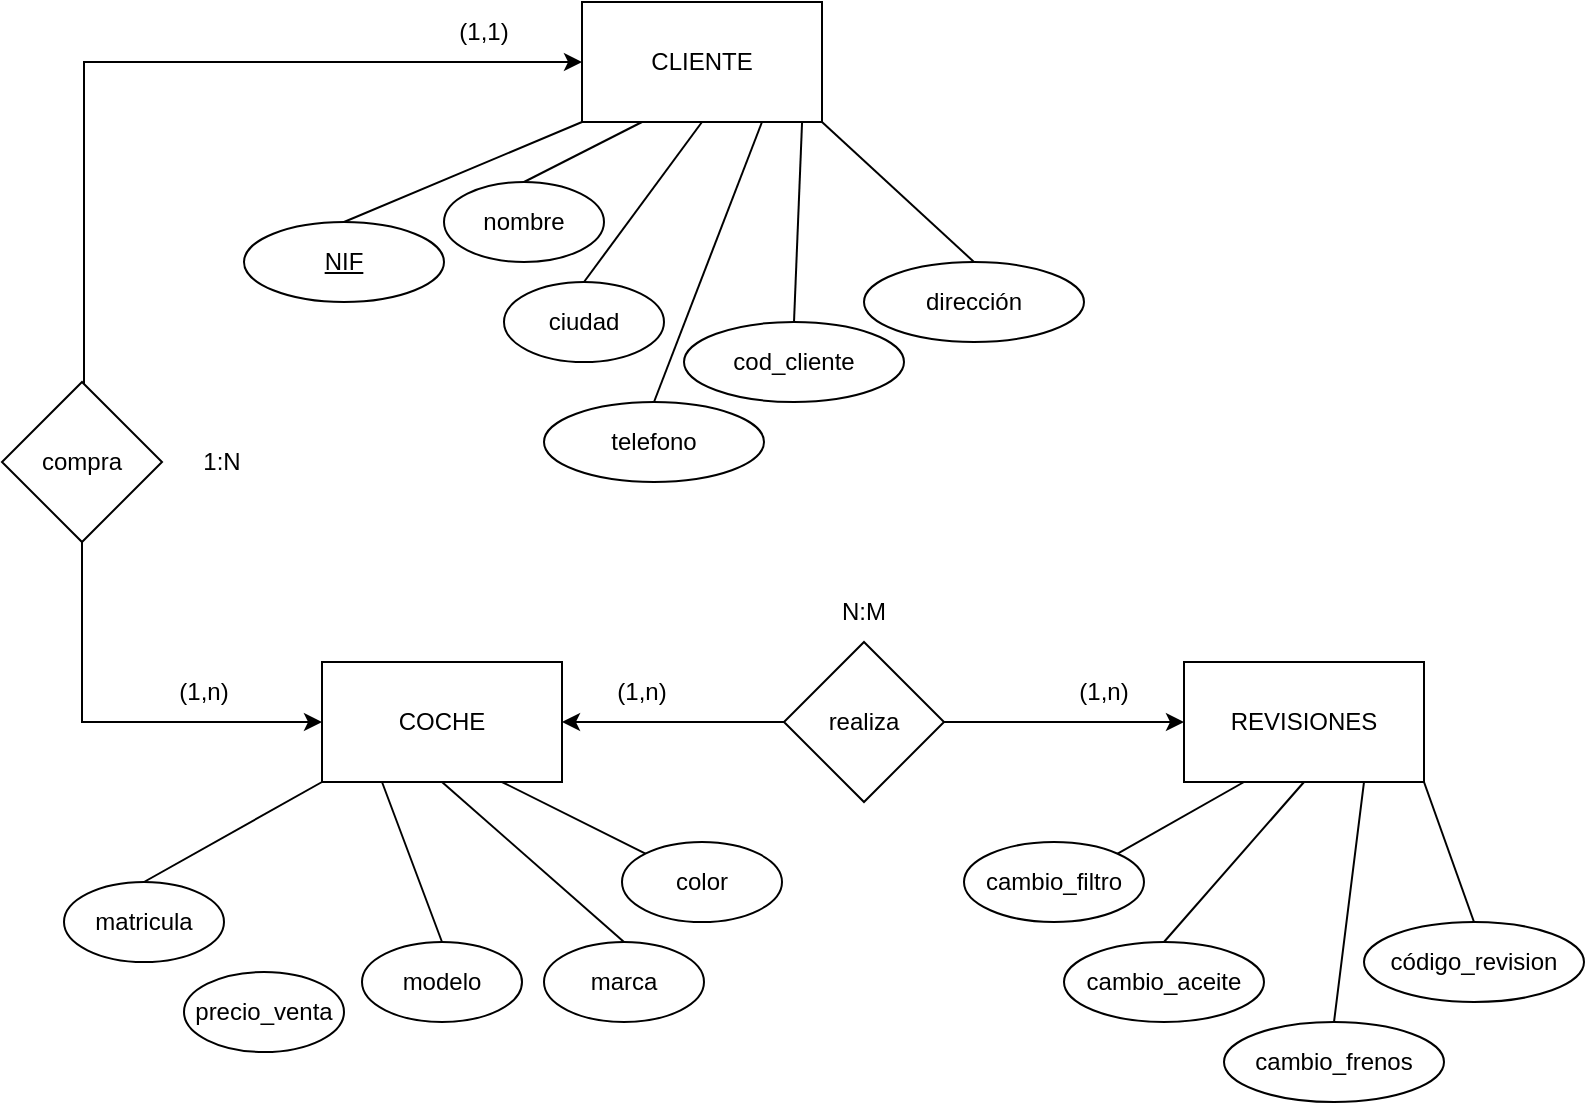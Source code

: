 <mxfile version="21.8.1" type="github">
  <diagram name="Página-1" id="8Bnbt17q5_xE-XtLdgAV">
    <mxGraphModel dx="1434" dy="752" grid="1" gridSize="10" guides="1" tooltips="1" connect="1" arrows="1" fold="1" page="1" pageScale="1" pageWidth="827" pageHeight="1169" math="0" shadow="0">
      <root>
        <mxCell id="0" />
        <mxCell id="1" parent="0" />
        <mxCell id="9--HTo7vSKpe2ujtOuyB-39" value="COCHE" style="rounded=0;whiteSpace=wrap;html=1;" parent="1" vertex="1">
          <mxGeometry x="189" y="390" width="120" height="60" as="geometry" />
        </mxCell>
        <mxCell id="9--HTo7vSKpe2ujtOuyB-41" value="REVISIONES" style="rounded=0;whiteSpace=wrap;html=1;" parent="1" vertex="1">
          <mxGeometry x="620" y="390" width="120" height="60" as="geometry" />
        </mxCell>
        <mxCell id="9--HTo7vSKpe2ujtOuyB-42" value="CLIENTE" style="rounded=0;whiteSpace=wrap;html=1;" parent="1" vertex="1">
          <mxGeometry x="319" y="60" width="120" height="60" as="geometry" />
        </mxCell>
        <mxCell id="76izQNMbYo1NZKukYHvX-29" style="edgeStyle=orthogonalEdgeStyle;rounded=0;orthogonalLoop=1;jettySize=auto;html=1;entryX=1;entryY=0.5;entryDx=0;entryDy=0;" edge="1" parent="1" source="9--HTo7vSKpe2ujtOuyB-44" target="9--HTo7vSKpe2ujtOuyB-39">
          <mxGeometry relative="1" as="geometry">
            <mxPoint x="320" y="420" as="targetPoint" />
          </mxGeometry>
        </mxCell>
        <mxCell id="76izQNMbYo1NZKukYHvX-30" style="edgeStyle=orthogonalEdgeStyle;rounded=0;orthogonalLoop=1;jettySize=auto;html=1;entryX=0;entryY=0.5;entryDx=0;entryDy=0;" edge="1" parent="1" source="9--HTo7vSKpe2ujtOuyB-44" target="9--HTo7vSKpe2ujtOuyB-41">
          <mxGeometry relative="1" as="geometry" />
        </mxCell>
        <mxCell id="9--HTo7vSKpe2ujtOuyB-44" value="realiza" style="rhombus;whiteSpace=wrap;html=1;" parent="1" vertex="1">
          <mxGeometry x="420" y="380" width="80" height="80" as="geometry" />
        </mxCell>
        <mxCell id="9--HTo7vSKpe2ujtOuyB-73" style="edgeStyle=orthogonalEdgeStyle;rounded=0;orthogonalLoop=1;jettySize=auto;html=1;exitX=0.5;exitY=1;exitDx=0;exitDy=0;entryX=0;entryY=0.5;entryDx=0;entryDy=0;" parent="1" source="9--HTo7vSKpe2ujtOuyB-45" edge="1" target="9--HTo7vSKpe2ujtOuyB-39">
          <mxGeometry relative="1" as="geometry">
            <mxPoint x="245" y="330" as="targetPoint" />
            <mxPoint x="70" y="340" as="sourcePoint" />
          </mxGeometry>
        </mxCell>
        <mxCell id="76izQNMbYo1NZKukYHvX-2" style="edgeStyle=orthogonalEdgeStyle;rounded=0;orthogonalLoop=1;jettySize=auto;html=1;entryX=0;entryY=0.5;entryDx=0;entryDy=0;" edge="1" parent="1" source="9--HTo7vSKpe2ujtOuyB-45" target="9--HTo7vSKpe2ujtOuyB-42">
          <mxGeometry relative="1" as="geometry">
            <Array as="points">
              <mxPoint x="70" y="90" />
            </Array>
          </mxGeometry>
        </mxCell>
        <mxCell id="9--HTo7vSKpe2ujtOuyB-45" value="compra" style="rhombus;whiteSpace=wrap;html=1;" parent="1" vertex="1">
          <mxGeometry x="29" y="250" width="80" height="80" as="geometry" />
        </mxCell>
        <mxCell id="9--HTo7vSKpe2ujtOuyB-51" value="matricula" style="ellipse;whiteSpace=wrap;html=1;" parent="1" vertex="1">
          <mxGeometry x="60" y="500" width="80" height="40" as="geometry" />
        </mxCell>
        <mxCell id="9--HTo7vSKpe2ujtOuyB-52" value="modelo" style="ellipse;whiteSpace=wrap;html=1;" parent="1" vertex="1">
          <mxGeometry x="209" y="530" width="80" height="40" as="geometry" />
        </mxCell>
        <mxCell id="9--HTo7vSKpe2ujtOuyB-53" value="marca" style="ellipse;whiteSpace=wrap;html=1;" parent="1" vertex="1">
          <mxGeometry x="300" y="530" width="80" height="40" as="geometry" />
        </mxCell>
        <mxCell id="9--HTo7vSKpe2ujtOuyB-56" value="&lt;u&gt;NIF&lt;/u&gt;" style="ellipse;whiteSpace=wrap;html=1;" parent="1" vertex="1">
          <mxGeometry x="150" y="170" width="100" height="40" as="geometry" />
        </mxCell>
        <mxCell id="9--HTo7vSKpe2ujtOuyB-57" value="nombre" style="ellipse;whiteSpace=wrap;html=1;" parent="1" vertex="1">
          <mxGeometry x="250" y="150" width="80" height="40" as="geometry" />
        </mxCell>
        <mxCell id="9--HTo7vSKpe2ujtOuyB-58" value="ciudad" style="ellipse;whiteSpace=wrap;html=1;" parent="1" vertex="1">
          <mxGeometry x="280" y="200" width="80" height="40" as="geometry" />
        </mxCell>
        <mxCell id="9--HTo7vSKpe2ujtOuyB-59" value="telefono" style="ellipse;whiteSpace=wrap;html=1;" parent="1" vertex="1">
          <mxGeometry x="300" y="260" width="110" height="40" as="geometry" />
        </mxCell>
        <mxCell id="9--HTo7vSKpe2ujtOuyB-62" value="" style="endArrow=none;html=1;rounded=0;entryX=0;entryY=1;entryDx=0;entryDy=0;exitX=0.5;exitY=0;exitDx=0;exitDy=0;" parent="1" source="9--HTo7vSKpe2ujtOuyB-51" target="9--HTo7vSKpe2ujtOuyB-39" edge="1">
          <mxGeometry width="50" height="50" relative="1" as="geometry">
            <mxPoint x="149" y="500" as="sourcePoint" />
            <mxPoint x="225" y="460" as="targetPoint" />
          </mxGeometry>
        </mxCell>
        <mxCell id="9--HTo7vSKpe2ujtOuyB-63" value="" style="endArrow=none;html=1;rounded=0;entryX=0.25;entryY=1;entryDx=0;entryDy=0;exitX=0.5;exitY=0;exitDx=0;exitDy=0;" parent="1" source="9--HTo7vSKpe2ujtOuyB-52" target="9--HTo7vSKpe2ujtOuyB-39" edge="1">
          <mxGeometry width="50" height="50" relative="1" as="geometry">
            <mxPoint x="189" y="510" as="sourcePoint" />
            <mxPoint x="239" y="460" as="targetPoint" />
          </mxGeometry>
        </mxCell>
        <mxCell id="9--HTo7vSKpe2ujtOuyB-64" value="" style="endArrow=none;html=1;rounded=0;entryX=0.5;entryY=1;entryDx=0;entryDy=0;exitX=0.5;exitY=0;exitDx=0;exitDy=0;" parent="1" source="9--HTo7vSKpe2ujtOuyB-53" target="9--HTo7vSKpe2ujtOuyB-39" edge="1">
          <mxGeometry width="50" height="50" relative="1" as="geometry">
            <mxPoint x="225" y="510" as="sourcePoint" />
            <mxPoint x="275" y="460" as="targetPoint" />
          </mxGeometry>
        </mxCell>
        <mxCell id="9--HTo7vSKpe2ujtOuyB-67" value="" style="endArrow=none;html=1;rounded=0;entryX=0.75;entryY=1;entryDx=0;entryDy=0;exitX=0.5;exitY=0;exitDx=0;exitDy=0;" parent="1" source="9--HTo7vSKpe2ujtOuyB-59" target="9--HTo7vSKpe2ujtOuyB-42" edge="1">
          <mxGeometry width="50" height="50" relative="1" as="geometry">
            <mxPoint x="439" y="150" as="sourcePoint" />
            <mxPoint x="489" y="100" as="targetPoint" />
          </mxGeometry>
        </mxCell>
        <mxCell id="9--HTo7vSKpe2ujtOuyB-68" value="" style="endArrow=none;html=1;rounded=0;entryX=0.5;entryY=1;entryDx=0;entryDy=0;exitX=0.5;exitY=0;exitDx=0;exitDy=0;" parent="1" source="9--HTo7vSKpe2ujtOuyB-58" target="9--HTo7vSKpe2ujtOuyB-42" edge="1">
          <mxGeometry width="50" height="50" relative="1" as="geometry">
            <mxPoint x="339" y="200" as="sourcePoint" />
            <mxPoint x="389" y="150" as="targetPoint" />
          </mxGeometry>
        </mxCell>
        <mxCell id="9--HTo7vSKpe2ujtOuyB-69" value="" style="endArrow=none;html=1;rounded=0;entryX=0.25;entryY=1;entryDx=0;entryDy=0;exitX=0.5;exitY=0;exitDx=0;exitDy=0;" parent="1" source="9--HTo7vSKpe2ujtOuyB-57" target="9--HTo7vSKpe2ujtOuyB-42" edge="1">
          <mxGeometry width="50" height="50" relative="1" as="geometry">
            <mxPoint x="329" y="195" as="sourcePoint" />
            <mxPoint x="379" y="145" as="targetPoint" />
          </mxGeometry>
        </mxCell>
        <mxCell id="9--HTo7vSKpe2ujtOuyB-70" value="" style="endArrow=none;html=1;rounded=0;entryX=0;entryY=1;entryDx=0;entryDy=0;exitX=0.5;exitY=0;exitDx=0;exitDy=0;" parent="1" source="9--HTo7vSKpe2ujtOuyB-56" target="9--HTo7vSKpe2ujtOuyB-42" edge="1">
          <mxGeometry width="50" height="50" relative="1" as="geometry">
            <mxPoint x="309" y="190" as="sourcePoint" />
            <mxPoint x="359" y="140" as="targetPoint" />
          </mxGeometry>
        </mxCell>
        <mxCell id="76izQNMbYo1NZKukYHvX-4" value="cambio_aceite" style="ellipse;whiteSpace=wrap;html=1;" vertex="1" parent="1">
          <mxGeometry x="560" y="530" width="100" height="40" as="geometry" />
        </mxCell>
        <mxCell id="76izQNMbYo1NZKukYHvX-6" value="cambio_frenos" style="ellipse;whiteSpace=wrap;html=1;" vertex="1" parent="1">
          <mxGeometry x="640" y="570" width="110" height="40" as="geometry" />
        </mxCell>
        <mxCell id="76izQNMbYo1NZKukYHvX-7" value="código_revision" style="ellipse;whiteSpace=wrap;html=1;" vertex="1" parent="1">
          <mxGeometry x="710" y="520" width="110" height="40" as="geometry" />
        </mxCell>
        <mxCell id="76izQNMbYo1NZKukYHvX-8" value="cambio_filtro" style="ellipse;whiteSpace=wrap;html=1;" vertex="1" parent="1">
          <mxGeometry x="510" y="480" width="90" height="40" as="geometry" />
        </mxCell>
        <mxCell id="76izQNMbYo1NZKukYHvX-9" value="" style="endArrow=none;html=1;rounded=0;entryX=0.25;entryY=1;entryDx=0;entryDy=0;exitX=1;exitY=0;exitDx=0;exitDy=0;" edge="1" parent="1" source="76izQNMbYo1NZKukYHvX-8" target="9--HTo7vSKpe2ujtOuyB-41">
          <mxGeometry width="50" height="50" relative="1" as="geometry">
            <mxPoint x="660" y="520" as="sourcePoint" />
            <mxPoint x="710" y="470" as="targetPoint" />
            <Array as="points" />
          </mxGeometry>
        </mxCell>
        <mxCell id="76izQNMbYo1NZKukYHvX-10" value="" style="endArrow=none;html=1;rounded=0;entryX=0.5;entryY=1;entryDx=0;entryDy=0;exitX=0.5;exitY=0;exitDx=0;exitDy=0;" edge="1" parent="1" source="76izQNMbYo1NZKukYHvX-4" target="9--HTo7vSKpe2ujtOuyB-41">
          <mxGeometry width="50" height="50" relative="1" as="geometry">
            <mxPoint x="630" y="520" as="sourcePoint" />
            <mxPoint x="690" y="450" as="targetPoint" />
          </mxGeometry>
        </mxCell>
        <mxCell id="76izQNMbYo1NZKukYHvX-11" value="" style="endArrow=none;html=1;rounded=0;entryX=0.75;entryY=1;entryDx=0;entryDy=0;exitX=0.5;exitY=0;exitDx=0;exitDy=0;" edge="1" parent="1" source="76izQNMbYo1NZKukYHvX-6" target="9--HTo7vSKpe2ujtOuyB-41">
          <mxGeometry width="50" height="50" relative="1" as="geometry">
            <mxPoint x="680" y="540" as="sourcePoint" />
            <mxPoint x="730" y="490" as="targetPoint" />
          </mxGeometry>
        </mxCell>
        <mxCell id="76izQNMbYo1NZKukYHvX-12" value="" style="endArrow=none;html=1;rounded=0;exitX=0.5;exitY=0;exitDx=0;exitDy=0;entryX=1;entryY=1;entryDx=0;entryDy=0;" edge="1" parent="1" source="76izQNMbYo1NZKukYHvX-7" target="9--HTo7vSKpe2ujtOuyB-41">
          <mxGeometry width="50" height="50" relative="1" as="geometry">
            <mxPoint x="710" y="530" as="sourcePoint" />
            <mxPoint x="760" y="480" as="targetPoint" />
          </mxGeometry>
        </mxCell>
        <mxCell id="76izQNMbYo1NZKukYHvX-13" value="(1,n)" style="text;html=1;strokeColor=none;fillColor=none;align=center;verticalAlign=middle;whiteSpace=wrap;rounded=0;" vertex="1" parent="1">
          <mxGeometry x="319" y="390" width="60" height="30" as="geometry" />
        </mxCell>
        <mxCell id="76izQNMbYo1NZKukYHvX-14" value="&lt;div&gt;(1,n)&lt;/div&gt;" style="text;html=1;strokeColor=none;fillColor=none;align=center;verticalAlign=middle;whiteSpace=wrap;rounded=0;" vertex="1" parent="1">
          <mxGeometry x="550" y="390" width="60" height="30" as="geometry" />
        </mxCell>
        <mxCell id="76izQNMbYo1NZKukYHvX-15" value="N:M" style="text;html=1;strokeColor=none;fillColor=none;align=center;verticalAlign=middle;whiteSpace=wrap;rounded=0;" vertex="1" parent="1">
          <mxGeometry x="430" y="350" width="60" height="30" as="geometry" />
        </mxCell>
        <mxCell id="76izQNMbYo1NZKukYHvX-16" value="1:N" style="text;html=1;strokeColor=none;fillColor=none;align=center;verticalAlign=middle;whiteSpace=wrap;rounded=0;" vertex="1" parent="1">
          <mxGeometry x="109" y="275" width="60" height="30" as="geometry" />
        </mxCell>
        <mxCell id="76izQNMbYo1NZKukYHvX-17" value="(1,n)" style="text;html=1;strokeColor=none;fillColor=none;align=center;verticalAlign=middle;whiteSpace=wrap;rounded=0;" vertex="1" parent="1">
          <mxGeometry x="100" y="390" width="60" height="30" as="geometry" />
        </mxCell>
        <mxCell id="76izQNMbYo1NZKukYHvX-18" value="(1,1)" style="text;html=1;strokeColor=none;fillColor=none;align=center;verticalAlign=middle;whiteSpace=wrap;rounded=0;" vertex="1" parent="1">
          <mxGeometry x="240" y="60" width="60" height="30" as="geometry" />
        </mxCell>
        <mxCell id="76izQNMbYo1NZKukYHvX-21" value="color" style="ellipse;whiteSpace=wrap;html=1;" vertex="1" parent="1">
          <mxGeometry x="339" y="480" width="80" height="40" as="geometry" />
        </mxCell>
        <mxCell id="76izQNMbYo1NZKukYHvX-22" value="" style="endArrow=none;html=1;rounded=0;entryX=0.75;entryY=1;entryDx=0;entryDy=0;exitX=0;exitY=0;exitDx=0;exitDy=0;" edge="1" parent="1" source="76izQNMbYo1NZKukYHvX-21" target="9--HTo7vSKpe2ujtOuyB-39">
          <mxGeometry width="50" height="50" relative="1" as="geometry">
            <mxPoint x="385.5" y="540" as="sourcePoint" />
            <mxPoint x="294.5" y="460" as="targetPoint" />
          </mxGeometry>
        </mxCell>
        <mxCell id="76izQNMbYo1NZKukYHvX-23" value="precio_venta" style="ellipse;whiteSpace=wrap;html=1;" vertex="1" parent="1">
          <mxGeometry x="120" y="545" width="80" height="40" as="geometry" />
        </mxCell>
        <mxCell id="76izQNMbYo1NZKukYHvX-24" value="dirección" style="ellipse;whiteSpace=wrap;html=1;" vertex="1" parent="1">
          <mxGeometry x="460" y="190" width="110" height="40" as="geometry" />
        </mxCell>
        <mxCell id="76izQNMbYo1NZKukYHvX-25" value="" style="endArrow=none;html=1;rounded=0;entryX=1;entryY=1;entryDx=0;entryDy=0;exitX=0.5;exitY=0;exitDx=0;exitDy=0;" edge="1" parent="1" source="76izQNMbYo1NZKukYHvX-24" target="9--HTo7vSKpe2ujtOuyB-42">
          <mxGeometry width="50" height="50" relative="1" as="geometry">
            <mxPoint x="419" y="262.5" as="sourcePoint" />
            <mxPoint x="449" y="137.5" as="targetPoint" />
          </mxGeometry>
        </mxCell>
        <mxCell id="76izQNMbYo1NZKukYHvX-27" value="cod_cliente" style="ellipse;whiteSpace=wrap;html=1;" vertex="1" parent="1">
          <mxGeometry x="370" y="220" width="110" height="40" as="geometry" />
        </mxCell>
        <mxCell id="76izQNMbYo1NZKukYHvX-28" value="" style="endArrow=none;html=1;rounded=0;entryX=0.917;entryY=1;entryDx=0;entryDy=0;exitX=0.5;exitY=0;exitDx=0;exitDy=0;entryPerimeter=0;" edge="1" parent="1" source="76izQNMbYo1NZKukYHvX-27" target="9--HTo7vSKpe2ujtOuyB-42">
          <mxGeometry width="50" height="50" relative="1" as="geometry">
            <mxPoint x="460" y="240" as="sourcePoint" />
            <mxPoint x="384" y="170" as="targetPoint" />
          </mxGeometry>
        </mxCell>
      </root>
    </mxGraphModel>
  </diagram>
</mxfile>
